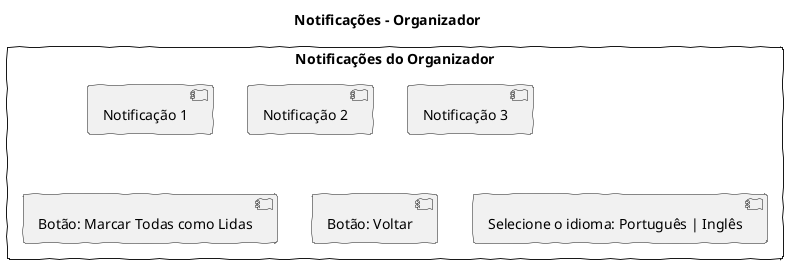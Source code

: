 @startuml
skinparam handwritten true
title Notificações - Organizador

rectangle "Notificações do Organizador" {
  [Notificação 1]
  [Notificação 2]
  [Notificação 3]
  [Botão: Marcar Todas como Lidas]
  [Botão: Voltar]
  [Selecione o idioma: Português | Inglês]
}
@enduml
